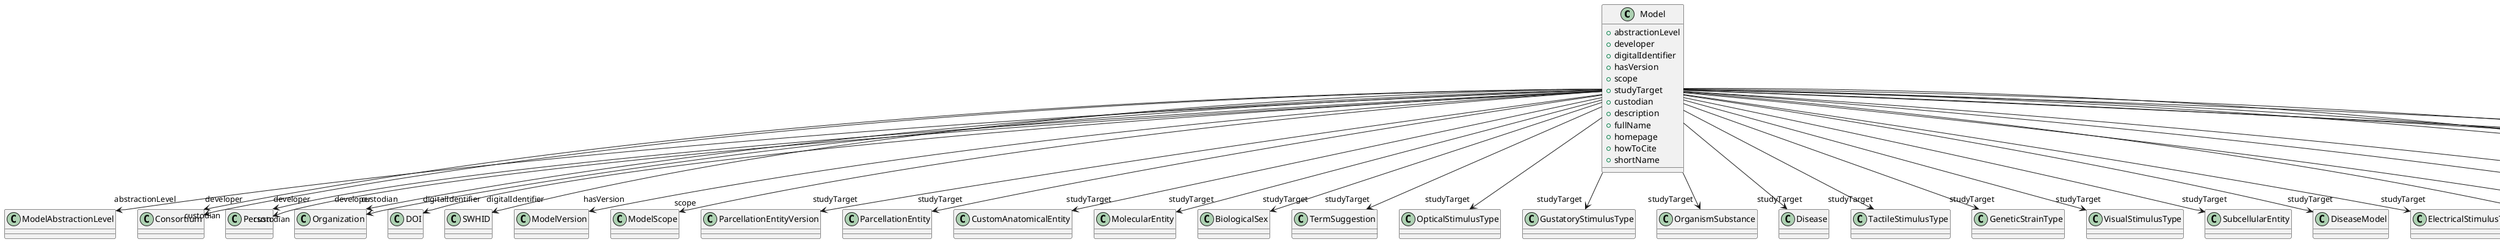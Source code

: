 @startuml
class Model {
+abstractionLevel
+developer
+digitalIdentifier
+hasVersion
+scope
+studyTarget
+custodian
+description
+fullName
+homepage
+howToCite
+shortName

}
Model -d-> "abstractionLevel" ModelAbstractionLevel
Model -d-> "developer" Consortium
Model -d-> "developer" Person
Model -d-> "developer" Organization
Model -d-> "digitalIdentifier" DOI
Model -d-> "digitalIdentifier" SWHID
Model -d-> "hasVersion" ModelVersion
Model -d-> "scope" ModelScope
Model -d-> "studyTarget" ParcellationEntityVersion
Model -d-> "studyTarget" ParcellationEntity
Model -d-> "studyTarget" CustomAnatomicalEntity
Model -d-> "studyTarget" MolecularEntity
Model -d-> "studyTarget" BiologicalSex
Model -d-> "studyTarget" TermSuggestion
Model -d-> "studyTarget" OpticalStimulusType
Model -d-> "studyTarget" GustatoryStimulusType
Model -d-> "studyTarget" OrganismSubstance
Model -d-> "studyTarget" Disease
Model -d-> "studyTarget" TactileStimulusType
Model -d-> "studyTarget" GeneticStrainType
Model -d-> "studyTarget" VisualStimulusType
Model -d-> "studyTarget" SubcellularEntity
Model -d-> "studyTarget" DiseaseModel
Model -d-> "studyTarget" ElectricalStimulusType
Model -d-> "studyTarget" Handedness
Model -d-> "studyTarget" AuditoryStimulusType
Model -d-> "studyTarget" UBERONParcellation
Model -d-> "studyTarget" OlfactoryStimulusType
Model -d-> "studyTarget" CellType
Model -d-> "studyTarget" BreedingType
Model -d-> "studyTarget" BiologicalOrder
Model -d-> "studyTarget" Species
Model -d-> "studyTarget" OrganismSystem
Model -d-> "studyTarget" Organ
Model -d-> "studyTarget" CellCultureType
Model -d-> "custodian" Consortium
Model -d-> "custodian" Person
Model -d-> "custodian" Organization

@enduml